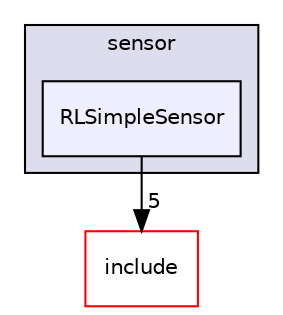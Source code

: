 digraph "/root/scrimmage/scrimmage/src/plugins/sensor/RLSimpleSensor" {
  compound=true
  node [ fontsize="10", fontname="Helvetica"];
  edge [ labelfontsize="10", labelfontname="Helvetica"];
  subgraph clusterdir_2483af7b304531f76a0533eb422d3df1 {
    graph [ bgcolor="#ddddee", pencolor="black", label="sensor" fontname="Helvetica", fontsize="10", URL="dir_2483af7b304531f76a0533eb422d3df1.html"]
  dir_e0de1f4789f408d42b998bc3b3f8802b [shape=box, label="RLSimpleSensor", style="filled", fillcolor="#eeeeff", pencolor="black", URL="dir_e0de1f4789f408d42b998bc3b3f8802b.html"];
  }
  dir_d44c64559bbebec7f509842c48db8b23 [shape=box label="include" fillcolor="white" style="filled" color="red" URL="dir_d44c64559bbebec7f509842c48db8b23.html"];
  dir_e0de1f4789f408d42b998bc3b3f8802b->dir_d44c64559bbebec7f509842c48db8b23 [headlabel="5", labeldistance=1.5 headhref="dir_000275_000004.html"];
}
